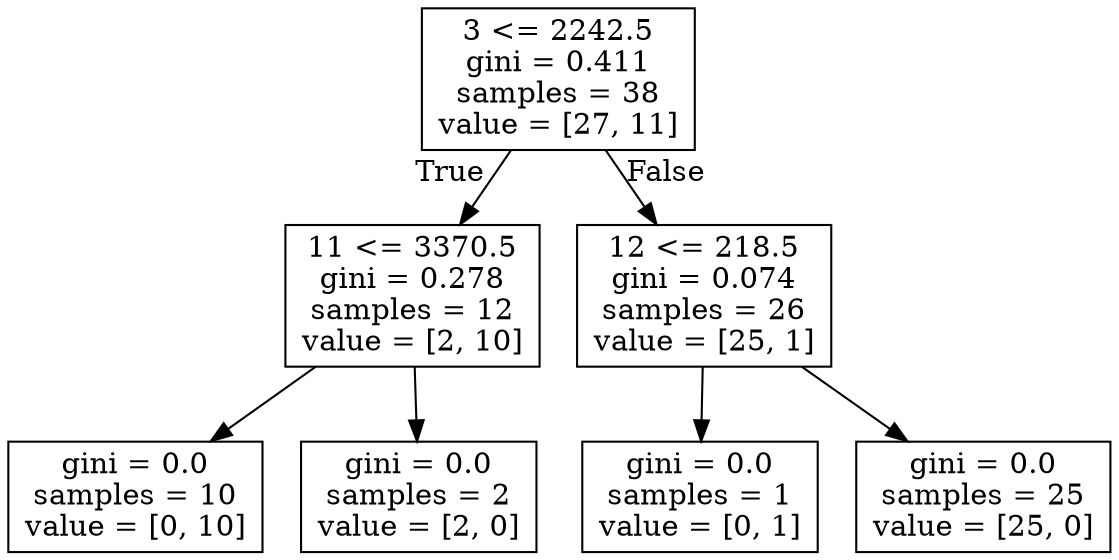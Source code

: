 digraph Tree {
node [shape=box] ;
0 [label="3 <= 2242.5\ngini = 0.411\nsamples = 38\nvalue = [27, 11]"] ;
1 [label="11 <= 3370.5\ngini = 0.278\nsamples = 12\nvalue = [2, 10]"] ;
0 -> 1 [labeldistance=2.5, labelangle=45, headlabel="True"] ;
2 [label="gini = 0.0\nsamples = 10\nvalue = [0, 10]"] ;
1 -> 2 ;
3 [label="gini = 0.0\nsamples = 2\nvalue = [2, 0]"] ;
1 -> 3 ;
4 [label="12 <= 218.5\ngini = 0.074\nsamples = 26\nvalue = [25, 1]"] ;
0 -> 4 [labeldistance=2.5, labelangle=-45, headlabel="False"] ;
5 [label="gini = 0.0\nsamples = 1\nvalue = [0, 1]"] ;
4 -> 5 ;
6 [label="gini = 0.0\nsamples = 25\nvalue = [25, 0]"] ;
4 -> 6 ;
}